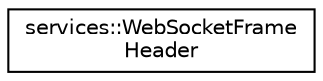 digraph "Graphical Class Hierarchy"
{
 // INTERACTIVE_SVG=YES
  edge [fontname="Helvetica",fontsize="10",labelfontname="Helvetica",labelfontsize="10"];
  node [fontname="Helvetica",fontsize="10",shape=record];
  rankdir="LR";
  Node0 [label="services::WebSocketFrame\lHeader",height=0.2,width=0.4,color="black", fillcolor="white", style="filled",URL="$d9/d3a/classservices_1_1_web_socket_frame_header.html"];
}
